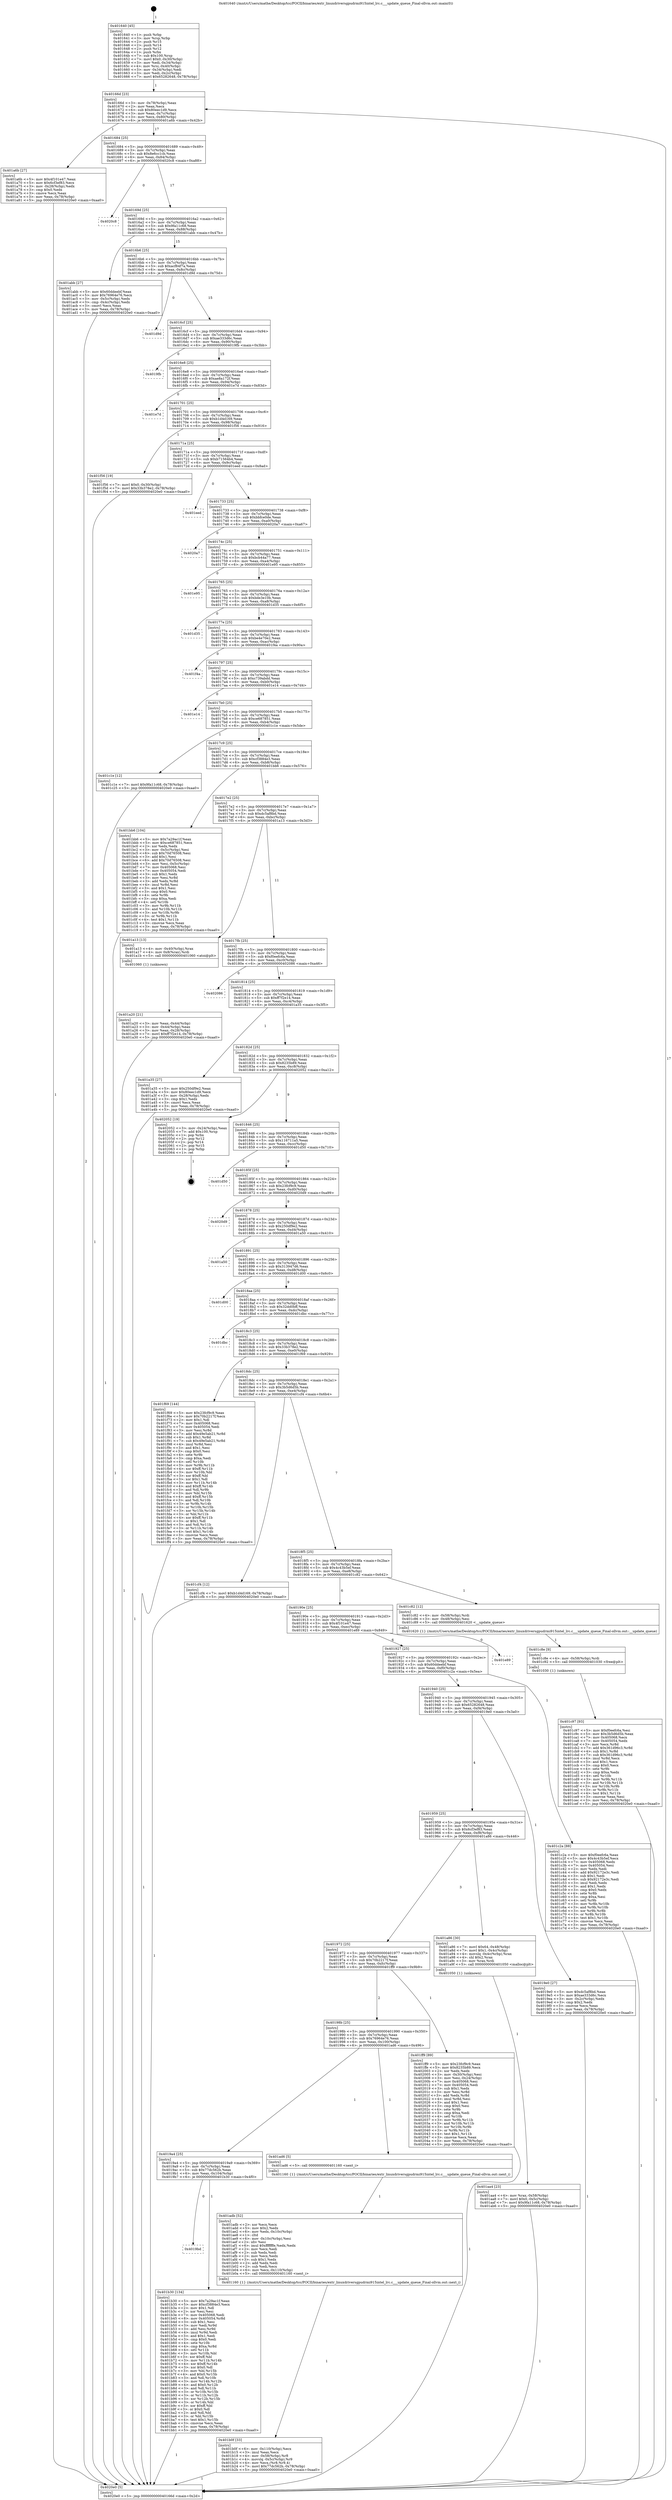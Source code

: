 digraph "0x401640" {
  label = "0x401640 (/mnt/c/Users/mathe/Desktop/tcc/POCII/binaries/extr_linuxdriversgpudrmi915intel_lrc.c___update_queue_Final-ollvm.out::main(0))"
  labelloc = "t"
  node[shape=record]

  Entry [label="",width=0.3,height=0.3,shape=circle,fillcolor=black,style=filled]
  "0x40166d" [label="{
     0x40166d [23]\l
     | [instrs]\l
     &nbsp;&nbsp;0x40166d \<+3\>: mov -0x78(%rbp),%eax\l
     &nbsp;&nbsp;0x401670 \<+2\>: mov %eax,%ecx\l
     &nbsp;&nbsp;0x401672 \<+6\>: sub $0x80eec1d9,%ecx\l
     &nbsp;&nbsp;0x401678 \<+3\>: mov %eax,-0x7c(%rbp)\l
     &nbsp;&nbsp;0x40167b \<+3\>: mov %ecx,-0x80(%rbp)\l
     &nbsp;&nbsp;0x40167e \<+6\>: je 0000000000401a6b \<main+0x42b\>\l
  }"]
  "0x401a6b" [label="{
     0x401a6b [27]\l
     | [instrs]\l
     &nbsp;&nbsp;0x401a6b \<+5\>: mov $0x4f101e47,%eax\l
     &nbsp;&nbsp;0x401a70 \<+5\>: mov $0x6cf3ef83,%ecx\l
     &nbsp;&nbsp;0x401a75 \<+3\>: mov -0x28(%rbp),%edx\l
     &nbsp;&nbsp;0x401a78 \<+3\>: cmp $0x0,%edx\l
     &nbsp;&nbsp;0x401a7b \<+3\>: cmove %ecx,%eax\l
     &nbsp;&nbsp;0x401a7e \<+3\>: mov %eax,-0x78(%rbp)\l
     &nbsp;&nbsp;0x401a81 \<+5\>: jmp 00000000004020e0 \<main+0xaa0\>\l
  }"]
  "0x401684" [label="{
     0x401684 [25]\l
     | [instrs]\l
     &nbsp;&nbsp;0x401684 \<+5\>: jmp 0000000000401689 \<main+0x49\>\l
     &nbsp;&nbsp;0x401689 \<+3\>: mov -0x7c(%rbp),%eax\l
     &nbsp;&nbsp;0x40168c \<+5\>: sub $0x8e6cc1cb,%eax\l
     &nbsp;&nbsp;0x401691 \<+6\>: mov %eax,-0x84(%rbp)\l
     &nbsp;&nbsp;0x401697 \<+6\>: je 00000000004020c8 \<main+0xa88\>\l
  }"]
  Exit [label="",width=0.3,height=0.3,shape=circle,fillcolor=black,style=filled,peripheries=2]
  "0x4020c8" [label="{
     0x4020c8\l
  }", style=dashed]
  "0x40169d" [label="{
     0x40169d [25]\l
     | [instrs]\l
     &nbsp;&nbsp;0x40169d \<+5\>: jmp 00000000004016a2 \<main+0x62\>\l
     &nbsp;&nbsp;0x4016a2 \<+3\>: mov -0x7c(%rbp),%eax\l
     &nbsp;&nbsp;0x4016a5 \<+5\>: sub $0x9fa11c68,%eax\l
     &nbsp;&nbsp;0x4016aa \<+6\>: mov %eax,-0x88(%rbp)\l
     &nbsp;&nbsp;0x4016b0 \<+6\>: je 0000000000401abb \<main+0x47b\>\l
  }"]
  "0x401c97" [label="{
     0x401c97 [93]\l
     | [instrs]\l
     &nbsp;&nbsp;0x401c97 \<+5\>: mov $0xf0eefc6a,%esi\l
     &nbsp;&nbsp;0x401c9c \<+5\>: mov $0x3b5d6d5b,%eax\l
     &nbsp;&nbsp;0x401ca1 \<+7\>: mov 0x405068,%ecx\l
     &nbsp;&nbsp;0x401ca8 \<+7\>: mov 0x405054,%edx\l
     &nbsp;&nbsp;0x401caf \<+3\>: mov %ecx,%r8d\l
     &nbsp;&nbsp;0x401cb2 \<+7\>: add $0x361d96c3,%r8d\l
     &nbsp;&nbsp;0x401cb9 \<+4\>: sub $0x1,%r8d\l
     &nbsp;&nbsp;0x401cbd \<+7\>: sub $0x361d96c3,%r8d\l
     &nbsp;&nbsp;0x401cc4 \<+4\>: imul %r8d,%ecx\l
     &nbsp;&nbsp;0x401cc8 \<+3\>: and $0x1,%ecx\l
     &nbsp;&nbsp;0x401ccb \<+3\>: cmp $0x0,%ecx\l
     &nbsp;&nbsp;0x401cce \<+4\>: sete %r9b\l
     &nbsp;&nbsp;0x401cd2 \<+3\>: cmp $0xa,%edx\l
     &nbsp;&nbsp;0x401cd5 \<+4\>: setl %r10b\l
     &nbsp;&nbsp;0x401cd9 \<+3\>: mov %r9b,%r11b\l
     &nbsp;&nbsp;0x401cdc \<+3\>: and %r10b,%r11b\l
     &nbsp;&nbsp;0x401cdf \<+3\>: xor %r10b,%r9b\l
     &nbsp;&nbsp;0x401ce2 \<+3\>: or %r9b,%r11b\l
     &nbsp;&nbsp;0x401ce5 \<+4\>: test $0x1,%r11b\l
     &nbsp;&nbsp;0x401ce9 \<+3\>: cmovne %eax,%esi\l
     &nbsp;&nbsp;0x401cec \<+3\>: mov %esi,-0x78(%rbp)\l
     &nbsp;&nbsp;0x401cef \<+5\>: jmp 00000000004020e0 \<main+0xaa0\>\l
  }"]
  "0x401abb" [label="{
     0x401abb [27]\l
     | [instrs]\l
     &nbsp;&nbsp;0x401abb \<+5\>: mov $0x60ddeebf,%eax\l
     &nbsp;&nbsp;0x401ac0 \<+5\>: mov $0x76964e76,%ecx\l
     &nbsp;&nbsp;0x401ac5 \<+3\>: mov -0x5c(%rbp),%edx\l
     &nbsp;&nbsp;0x401ac8 \<+3\>: cmp -0x4c(%rbp),%edx\l
     &nbsp;&nbsp;0x401acb \<+3\>: cmovl %ecx,%eax\l
     &nbsp;&nbsp;0x401ace \<+3\>: mov %eax,-0x78(%rbp)\l
     &nbsp;&nbsp;0x401ad1 \<+5\>: jmp 00000000004020e0 \<main+0xaa0\>\l
  }"]
  "0x4016b6" [label="{
     0x4016b6 [25]\l
     | [instrs]\l
     &nbsp;&nbsp;0x4016b6 \<+5\>: jmp 00000000004016bb \<main+0x7b\>\l
     &nbsp;&nbsp;0x4016bb \<+3\>: mov -0x7c(%rbp),%eax\l
     &nbsp;&nbsp;0x4016be \<+5\>: sub $0xacf84f7a,%eax\l
     &nbsp;&nbsp;0x4016c3 \<+6\>: mov %eax,-0x8c(%rbp)\l
     &nbsp;&nbsp;0x4016c9 \<+6\>: je 0000000000401d9d \<main+0x75d\>\l
  }"]
  "0x401c8e" [label="{
     0x401c8e [9]\l
     | [instrs]\l
     &nbsp;&nbsp;0x401c8e \<+4\>: mov -0x58(%rbp),%rdi\l
     &nbsp;&nbsp;0x401c92 \<+5\>: call 0000000000401030 \<free@plt\>\l
     | [calls]\l
     &nbsp;&nbsp;0x401030 \{1\} (unknown)\l
  }"]
  "0x401d9d" [label="{
     0x401d9d\l
  }", style=dashed]
  "0x4016cf" [label="{
     0x4016cf [25]\l
     | [instrs]\l
     &nbsp;&nbsp;0x4016cf \<+5\>: jmp 00000000004016d4 \<main+0x94\>\l
     &nbsp;&nbsp;0x4016d4 \<+3\>: mov -0x7c(%rbp),%eax\l
     &nbsp;&nbsp;0x4016d7 \<+5\>: sub $0xae333d6c,%eax\l
     &nbsp;&nbsp;0x4016dc \<+6\>: mov %eax,-0x90(%rbp)\l
     &nbsp;&nbsp;0x4016e2 \<+6\>: je 00000000004019fb \<main+0x3bb\>\l
  }"]
  "0x4019bd" [label="{
     0x4019bd\l
  }", style=dashed]
  "0x4019fb" [label="{
     0x4019fb\l
  }", style=dashed]
  "0x4016e8" [label="{
     0x4016e8 [25]\l
     | [instrs]\l
     &nbsp;&nbsp;0x4016e8 \<+5\>: jmp 00000000004016ed \<main+0xad\>\l
     &nbsp;&nbsp;0x4016ed \<+3\>: mov -0x7c(%rbp),%eax\l
     &nbsp;&nbsp;0x4016f0 \<+5\>: sub $0xae8a172f,%eax\l
     &nbsp;&nbsp;0x4016f5 \<+6\>: mov %eax,-0x94(%rbp)\l
     &nbsp;&nbsp;0x4016fb \<+6\>: je 0000000000401e7d \<main+0x83d\>\l
  }"]
  "0x401b30" [label="{
     0x401b30 [134]\l
     | [instrs]\l
     &nbsp;&nbsp;0x401b30 \<+5\>: mov $0x7a29ac1f,%eax\l
     &nbsp;&nbsp;0x401b35 \<+5\>: mov $0xcf3884e3,%ecx\l
     &nbsp;&nbsp;0x401b3a \<+2\>: mov $0x1,%dl\l
     &nbsp;&nbsp;0x401b3c \<+2\>: xor %esi,%esi\l
     &nbsp;&nbsp;0x401b3e \<+7\>: mov 0x405068,%edi\l
     &nbsp;&nbsp;0x401b45 \<+8\>: mov 0x405054,%r8d\l
     &nbsp;&nbsp;0x401b4d \<+3\>: sub $0x1,%esi\l
     &nbsp;&nbsp;0x401b50 \<+3\>: mov %edi,%r9d\l
     &nbsp;&nbsp;0x401b53 \<+3\>: add %esi,%r9d\l
     &nbsp;&nbsp;0x401b56 \<+4\>: imul %r9d,%edi\l
     &nbsp;&nbsp;0x401b5a \<+3\>: and $0x1,%edi\l
     &nbsp;&nbsp;0x401b5d \<+3\>: cmp $0x0,%edi\l
     &nbsp;&nbsp;0x401b60 \<+4\>: sete %r10b\l
     &nbsp;&nbsp;0x401b64 \<+4\>: cmp $0xa,%r8d\l
     &nbsp;&nbsp;0x401b68 \<+4\>: setl %r11b\l
     &nbsp;&nbsp;0x401b6c \<+3\>: mov %r10b,%bl\l
     &nbsp;&nbsp;0x401b6f \<+3\>: xor $0xff,%bl\l
     &nbsp;&nbsp;0x401b72 \<+3\>: mov %r11b,%r14b\l
     &nbsp;&nbsp;0x401b75 \<+4\>: xor $0xff,%r14b\l
     &nbsp;&nbsp;0x401b79 \<+3\>: xor $0x0,%dl\l
     &nbsp;&nbsp;0x401b7c \<+3\>: mov %bl,%r15b\l
     &nbsp;&nbsp;0x401b7f \<+4\>: and $0x0,%r15b\l
     &nbsp;&nbsp;0x401b83 \<+3\>: and %dl,%r10b\l
     &nbsp;&nbsp;0x401b86 \<+3\>: mov %r14b,%r12b\l
     &nbsp;&nbsp;0x401b89 \<+4\>: and $0x0,%r12b\l
     &nbsp;&nbsp;0x401b8d \<+3\>: and %dl,%r11b\l
     &nbsp;&nbsp;0x401b90 \<+3\>: or %r10b,%r15b\l
     &nbsp;&nbsp;0x401b93 \<+3\>: or %r11b,%r12b\l
     &nbsp;&nbsp;0x401b96 \<+3\>: xor %r12b,%r15b\l
     &nbsp;&nbsp;0x401b99 \<+3\>: or %r14b,%bl\l
     &nbsp;&nbsp;0x401b9c \<+3\>: xor $0xff,%bl\l
     &nbsp;&nbsp;0x401b9f \<+3\>: or $0x0,%dl\l
     &nbsp;&nbsp;0x401ba2 \<+2\>: and %dl,%bl\l
     &nbsp;&nbsp;0x401ba4 \<+3\>: or %bl,%r15b\l
     &nbsp;&nbsp;0x401ba7 \<+4\>: test $0x1,%r15b\l
     &nbsp;&nbsp;0x401bab \<+3\>: cmovne %ecx,%eax\l
     &nbsp;&nbsp;0x401bae \<+3\>: mov %eax,-0x78(%rbp)\l
     &nbsp;&nbsp;0x401bb1 \<+5\>: jmp 00000000004020e0 \<main+0xaa0\>\l
  }"]
  "0x401e7d" [label="{
     0x401e7d\l
  }", style=dashed]
  "0x401701" [label="{
     0x401701 [25]\l
     | [instrs]\l
     &nbsp;&nbsp;0x401701 \<+5\>: jmp 0000000000401706 \<main+0xc6\>\l
     &nbsp;&nbsp;0x401706 \<+3\>: mov -0x7c(%rbp),%eax\l
     &nbsp;&nbsp;0x401709 \<+5\>: sub $0xb1d4d169,%eax\l
     &nbsp;&nbsp;0x40170e \<+6\>: mov %eax,-0x98(%rbp)\l
     &nbsp;&nbsp;0x401714 \<+6\>: je 0000000000401f56 \<main+0x916\>\l
  }"]
  "0x401b0f" [label="{
     0x401b0f [33]\l
     | [instrs]\l
     &nbsp;&nbsp;0x401b0f \<+6\>: mov -0x110(%rbp),%ecx\l
     &nbsp;&nbsp;0x401b15 \<+3\>: imul %eax,%ecx\l
     &nbsp;&nbsp;0x401b18 \<+4\>: mov -0x58(%rbp),%r8\l
     &nbsp;&nbsp;0x401b1c \<+4\>: movslq -0x5c(%rbp),%r9\l
     &nbsp;&nbsp;0x401b20 \<+4\>: mov %ecx,(%r8,%r9,4)\l
     &nbsp;&nbsp;0x401b24 \<+7\>: movl $0x77dc562b,-0x78(%rbp)\l
     &nbsp;&nbsp;0x401b2b \<+5\>: jmp 00000000004020e0 \<main+0xaa0\>\l
  }"]
  "0x401f56" [label="{
     0x401f56 [19]\l
     | [instrs]\l
     &nbsp;&nbsp;0x401f56 \<+7\>: movl $0x0,-0x30(%rbp)\l
     &nbsp;&nbsp;0x401f5d \<+7\>: movl $0x33b378e2,-0x78(%rbp)\l
     &nbsp;&nbsp;0x401f64 \<+5\>: jmp 00000000004020e0 \<main+0xaa0\>\l
  }"]
  "0x40171a" [label="{
     0x40171a [25]\l
     | [instrs]\l
     &nbsp;&nbsp;0x40171a \<+5\>: jmp 000000000040171f \<main+0xdf\>\l
     &nbsp;&nbsp;0x40171f \<+3\>: mov -0x7c(%rbp),%eax\l
     &nbsp;&nbsp;0x401722 \<+5\>: sub $0xb71564b4,%eax\l
     &nbsp;&nbsp;0x401727 \<+6\>: mov %eax,-0x9c(%rbp)\l
     &nbsp;&nbsp;0x40172d \<+6\>: je 0000000000401eed \<main+0x8ad\>\l
  }"]
  "0x401adb" [label="{
     0x401adb [52]\l
     | [instrs]\l
     &nbsp;&nbsp;0x401adb \<+2\>: xor %ecx,%ecx\l
     &nbsp;&nbsp;0x401add \<+5\>: mov $0x2,%edx\l
     &nbsp;&nbsp;0x401ae2 \<+6\>: mov %edx,-0x10c(%rbp)\l
     &nbsp;&nbsp;0x401ae8 \<+1\>: cltd\l
     &nbsp;&nbsp;0x401ae9 \<+6\>: mov -0x10c(%rbp),%esi\l
     &nbsp;&nbsp;0x401aef \<+2\>: idiv %esi\l
     &nbsp;&nbsp;0x401af1 \<+6\>: imul $0xfffffffe,%edx,%edx\l
     &nbsp;&nbsp;0x401af7 \<+2\>: mov %ecx,%edi\l
     &nbsp;&nbsp;0x401af9 \<+2\>: sub %edx,%edi\l
     &nbsp;&nbsp;0x401afb \<+2\>: mov %ecx,%edx\l
     &nbsp;&nbsp;0x401afd \<+3\>: sub $0x1,%edx\l
     &nbsp;&nbsp;0x401b00 \<+2\>: add %edx,%edi\l
     &nbsp;&nbsp;0x401b02 \<+2\>: sub %edi,%ecx\l
     &nbsp;&nbsp;0x401b04 \<+6\>: mov %ecx,-0x110(%rbp)\l
     &nbsp;&nbsp;0x401b0a \<+5\>: call 0000000000401160 \<next_i\>\l
     | [calls]\l
     &nbsp;&nbsp;0x401160 \{1\} (/mnt/c/Users/mathe/Desktop/tcc/POCII/binaries/extr_linuxdriversgpudrmi915intel_lrc.c___update_queue_Final-ollvm.out::next_i)\l
  }"]
  "0x401eed" [label="{
     0x401eed\l
  }", style=dashed]
  "0x401733" [label="{
     0x401733 [25]\l
     | [instrs]\l
     &nbsp;&nbsp;0x401733 \<+5\>: jmp 0000000000401738 \<main+0xf8\>\l
     &nbsp;&nbsp;0x401738 \<+3\>: mov -0x7c(%rbp),%eax\l
     &nbsp;&nbsp;0x40173b \<+5\>: sub $0xbbfce0de,%eax\l
     &nbsp;&nbsp;0x401740 \<+6\>: mov %eax,-0xa0(%rbp)\l
     &nbsp;&nbsp;0x401746 \<+6\>: je 00000000004020a7 \<main+0xa67\>\l
  }"]
  "0x4019a4" [label="{
     0x4019a4 [25]\l
     | [instrs]\l
     &nbsp;&nbsp;0x4019a4 \<+5\>: jmp 00000000004019a9 \<main+0x369\>\l
     &nbsp;&nbsp;0x4019a9 \<+3\>: mov -0x7c(%rbp),%eax\l
     &nbsp;&nbsp;0x4019ac \<+5\>: sub $0x77dc562b,%eax\l
     &nbsp;&nbsp;0x4019b1 \<+6\>: mov %eax,-0x104(%rbp)\l
     &nbsp;&nbsp;0x4019b7 \<+6\>: je 0000000000401b30 \<main+0x4f0\>\l
  }"]
  "0x4020a7" [label="{
     0x4020a7\l
  }", style=dashed]
  "0x40174c" [label="{
     0x40174c [25]\l
     | [instrs]\l
     &nbsp;&nbsp;0x40174c \<+5\>: jmp 0000000000401751 \<main+0x111\>\l
     &nbsp;&nbsp;0x401751 \<+3\>: mov -0x7c(%rbp),%eax\l
     &nbsp;&nbsp;0x401754 \<+5\>: sub $0xbcb44a77,%eax\l
     &nbsp;&nbsp;0x401759 \<+6\>: mov %eax,-0xa4(%rbp)\l
     &nbsp;&nbsp;0x40175f \<+6\>: je 0000000000401e95 \<main+0x855\>\l
  }"]
  "0x401ad6" [label="{
     0x401ad6 [5]\l
     | [instrs]\l
     &nbsp;&nbsp;0x401ad6 \<+5\>: call 0000000000401160 \<next_i\>\l
     | [calls]\l
     &nbsp;&nbsp;0x401160 \{1\} (/mnt/c/Users/mathe/Desktop/tcc/POCII/binaries/extr_linuxdriversgpudrmi915intel_lrc.c___update_queue_Final-ollvm.out::next_i)\l
  }"]
  "0x401e95" [label="{
     0x401e95\l
  }", style=dashed]
  "0x401765" [label="{
     0x401765 [25]\l
     | [instrs]\l
     &nbsp;&nbsp;0x401765 \<+5\>: jmp 000000000040176a \<main+0x12a\>\l
     &nbsp;&nbsp;0x40176a \<+3\>: mov -0x7c(%rbp),%eax\l
     &nbsp;&nbsp;0x40176d \<+5\>: sub $0xbde3e10b,%eax\l
     &nbsp;&nbsp;0x401772 \<+6\>: mov %eax,-0xa8(%rbp)\l
     &nbsp;&nbsp;0x401778 \<+6\>: je 0000000000401d35 \<main+0x6f5\>\l
  }"]
  "0x40198b" [label="{
     0x40198b [25]\l
     | [instrs]\l
     &nbsp;&nbsp;0x40198b \<+5\>: jmp 0000000000401990 \<main+0x350\>\l
     &nbsp;&nbsp;0x401990 \<+3\>: mov -0x7c(%rbp),%eax\l
     &nbsp;&nbsp;0x401993 \<+5\>: sub $0x76964e76,%eax\l
     &nbsp;&nbsp;0x401998 \<+6\>: mov %eax,-0x100(%rbp)\l
     &nbsp;&nbsp;0x40199e \<+6\>: je 0000000000401ad6 \<main+0x496\>\l
  }"]
  "0x401d35" [label="{
     0x401d35\l
  }", style=dashed]
  "0x40177e" [label="{
     0x40177e [25]\l
     | [instrs]\l
     &nbsp;&nbsp;0x40177e \<+5\>: jmp 0000000000401783 \<main+0x143\>\l
     &nbsp;&nbsp;0x401783 \<+3\>: mov -0x7c(%rbp),%eax\l
     &nbsp;&nbsp;0x401786 \<+5\>: sub $0xbe4e70e2,%eax\l
     &nbsp;&nbsp;0x40178b \<+6\>: mov %eax,-0xac(%rbp)\l
     &nbsp;&nbsp;0x401791 \<+6\>: je 0000000000401f4a \<main+0x90a\>\l
  }"]
  "0x401ff9" [label="{
     0x401ff9 [89]\l
     | [instrs]\l
     &nbsp;&nbsp;0x401ff9 \<+5\>: mov $0x23fcf9c9,%eax\l
     &nbsp;&nbsp;0x401ffe \<+5\>: mov $0x8235b89,%ecx\l
     &nbsp;&nbsp;0x402003 \<+2\>: xor %edx,%edx\l
     &nbsp;&nbsp;0x402005 \<+3\>: mov -0x30(%rbp),%esi\l
     &nbsp;&nbsp;0x402008 \<+3\>: mov %esi,-0x24(%rbp)\l
     &nbsp;&nbsp;0x40200b \<+7\>: mov 0x405068,%esi\l
     &nbsp;&nbsp;0x402012 \<+7\>: mov 0x405054,%edi\l
     &nbsp;&nbsp;0x402019 \<+3\>: sub $0x1,%edx\l
     &nbsp;&nbsp;0x40201c \<+3\>: mov %esi,%r8d\l
     &nbsp;&nbsp;0x40201f \<+3\>: add %edx,%r8d\l
     &nbsp;&nbsp;0x402022 \<+4\>: imul %r8d,%esi\l
     &nbsp;&nbsp;0x402026 \<+3\>: and $0x1,%esi\l
     &nbsp;&nbsp;0x402029 \<+3\>: cmp $0x0,%esi\l
     &nbsp;&nbsp;0x40202c \<+4\>: sete %r9b\l
     &nbsp;&nbsp;0x402030 \<+3\>: cmp $0xa,%edi\l
     &nbsp;&nbsp;0x402033 \<+4\>: setl %r10b\l
     &nbsp;&nbsp;0x402037 \<+3\>: mov %r9b,%r11b\l
     &nbsp;&nbsp;0x40203a \<+3\>: and %r10b,%r11b\l
     &nbsp;&nbsp;0x40203d \<+3\>: xor %r10b,%r9b\l
     &nbsp;&nbsp;0x402040 \<+3\>: or %r9b,%r11b\l
     &nbsp;&nbsp;0x402043 \<+4\>: test $0x1,%r11b\l
     &nbsp;&nbsp;0x402047 \<+3\>: cmovne %ecx,%eax\l
     &nbsp;&nbsp;0x40204a \<+3\>: mov %eax,-0x78(%rbp)\l
     &nbsp;&nbsp;0x40204d \<+5\>: jmp 00000000004020e0 \<main+0xaa0\>\l
  }"]
  "0x401f4a" [label="{
     0x401f4a\l
  }", style=dashed]
  "0x401797" [label="{
     0x401797 [25]\l
     | [instrs]\l
     &nbsp;&nbsp;0x401797 \<+5\>: jmp 000000000040179c \<main+0x15c\>\l
     &nbsp;&nbsp;0x40179c \<+3\>: mov -0x7c(%rbp),%eax\l
     &nbsp;&nbsp;0x40179f \<+5\>: sub $0xc739abdd,%eax\l
     &nbsp;&nbsp;0x4017a4 \<+6\>: mov %eax,-0xb0(%rbp)\l
     &nbsp;&nbsp;0x4017aa \<+6\>: je 0000000000401e14 \<main+0x7d4\>\l
  }"]
  "0x401aa4" [label="{
     0x401aa4 [23]\l
     | [instrs]\l
     &nbsp;&nbsp;0x401aa4 \<+4\>: mov %rax,-0x58(%rbp)\l
     &nbsp;&nbsp;0x401aa8 \<+7\>: movl $0x0,-0x5c(%rbp)\l
     &nbsp;&nbsp;0x401aaf \<+7\>: movl $0x9fa11c68,-0x78(%rbp)\l
     &nbsp;&nbsp;0x401ab6 \<+5\>: jmp 00000000004020e0 \<main+0xaa0\>\l
  }"]
  "0x401e14" [label="{
     0x401e14\l
  }", style=dashed]
  "0x4017b0" [label="{
     0x4017b0 [25]\l
     | [instrs]\l
     &nbsp;&nbsp;0x4017b0 \<+5\>: jmp 00000000004017b5 \<main+0x175\>\l
     &nbsp;&nbsp;0x4017b5 \<+3\>: mov -0x7c(%rbp),%eax\l
     &nbsp;&nbsp;0x4017b8 \<+5\>: sub $0xce687851,%eax\l
     &nbsp;&nbsp;0x4017bd \<+6\>: mov %eax,-0xb4(%rbp)\l
     &nbsp;&nbsp;0x4017c3 \<+6\>: je 0000000000401c1e \<main+0x5de\>\l
  }"]
  "0x401972" [label="{
     0x401972 [25]\l
     | [instrs]\l
     &nbsp;&nbsp;0x401972 \<+5\>: jmp 0000000000401977 \<main+0x337\>\l
     &nbsp;&nbsp;0x401977 \<+3\>: mov -0x7c(%rbp),%eax\l
     &nbsp;&nbsp;0x40197a \<+5\>: sub $0x70b2217f,%eax\l
     &nbsp;&nbsp;0x40197f \<+6\>: mov %eax,-0xfc(%rbp)\l
     &nbsp;&nbsp;0x401985 \<+6\>: je 0000000000401ff9 \<main+0x9b9\>\l
  }"]
  "0x401c1e" [label="{
     0x401c1e [12]\l
     | [instrs]\l
     &nbsp;&nbsp;0x401c1e \<+7\>: movl $0x9fa11c68,-0x78(%rbp)\l
     &nbsp;&nbsp;0x401c25 \<+5\>: jmp 00000000004020e0 \<main+0xaa0\>\l
  }"]
  "0x4017c9" [label="{
     0x4017c9 [25]\l
     | [instrs]\l
     &nbsp;&nbsp;0x4017c9 \<+5\>: jmp 00000000004017ce \<main+0x18e\>\l
     &nbsp;&nbsp;0x4017ce \<+3\>: mov -0x7c(%rbp),%eax\l
     &nbsp;&nbsp;0x4017d1 \<+5\>: sub $0xcf3884e3,%eax\l
     &nbsp;&nbsp;0x4017d6 \<+6\>: mov %eax,-0xb8(%rbp)\l
     &nbsp;&nbsp;0x4017dc \<+6\>: je 0000000000401bb6 \<main+0x576\>\l
  }"]
  "0x401a86" [label="{
     0x401a86 [30]\l
     | [instrs]\l
     &nbsp;&nbsp;0x401a86 \<+7\>: movl $0x64,-0x48(%rbp)\l
     &nbsp;&nbsp;0x401a8d \<+7\>: movl $0x1,-0x4c(%rbp)\l
     &nbsp;&nbsp;0x401a94 \<+4\>: movslq -0x4c(%rbp),%rax\l
     &nbsp;&nbsp;0x401a98 \<+4\>: shl $0x2,%rax\l
     &nbsp;&nbsp;0x401a9c \<+3\>: mov %rax,%rdi\l
     &nbsp;&nbsp;0x401a9f \<+5\>: call 0000000000401050 \<malloc@plt\>\l
     | [calls]\l
     &nbsp;&nbsp;0x401050 \{1\} (unknown)\l
  }"]
  "0x401bb6" [label="{
     0x401bb6 [104]\l
     | [instrs]\l
     &nbsp;&nbsp;0x401bb6 \<+5\>: mov $0x7a29ac1f,%eax\l
     &nbsp;&nbsp;0x401bbb \<+5\>: mov $0xce687851,%ecx\l
     &nbsp;&nbsp;0x401bc0 \<+2\>: xor %edx,%edx\l
     &nbsp;&nbsp;0x401bc2 \<+3\>: mov -0x5c(%rbp),%esi\l
     &nbsp;&nbsp;0x401bc5 \<+6\>: sub $0x70d76508,%esi\l
     &nbsp;&nbsp;0x401bcb \<+3\>: add $0x1,%esi\l
     &nbsp;&nbsp;0x401bce \<+6\>: add $0x70d76508,%esi\l
     &nbsp;&nbsp;0x401bd4 \<+3\>: mov %esi,-0x5c(%rbp)\l
     &nbsp;&nbsp;0x401bd7 \<+7\>: mov 0x405068,%esi\l
     &nbsp;&nbsp;0x401bde \<+7\>: mov 0x405054,%edi\l
     &nbsp;&nbsp;0x401be5 \<+3\>: sub $0x1,%edx\l
     &nbsp;&nbsp;0x401be8 \<+3\>: mov %esi,%r8d\l
     &nbsp;&nbsp;0x401beb \<+3\>: add %edx,%r8d\l
     &nbsp;&nbsp;0x401bee \<+4\>: imul %r8d,%esi\l
     &nbsp;&nbsp;0x401bf2 \<+3\>: and $0x1,%esi\l
     &nbsp;&nbsp;0x401bf5 \<+3\>: cmp $0x0,%esi\l
     &nbsp;&nbsp;0x401bf8 \<+4\>: sete %r9b\l
     &nbsp;&nbsp;0x401bfc \<+3\>: cmp $0xa,%edi\l
     &nbsp;&nbsp;0x401bff \<+4\>: setl %r10b\l
     &nbsp;&nbsp;0x401c03 \<+3\>: mov %r9b,%r11b\l
     &nbsp;&nbsp;0x401c06 \<+3\>: and %r10b,%r11b\l
     &nbsp;&nbsp;0x401c09 \<+3\>: xor %r10b,%r9b\l
     &nbsp;&nbsp;0x401c0c \<+3\>: or %r9b,%r11b\l
     &nbsp;&nbsp;0x401c0f \<+4\>: test $0x1,%r11b\l
     &nbsp;&nbsp;0x401c13 \<+3\>: cmovne %ecx,%eax\l
     &nbsp;&nbsp;0x401c16 \<+3\>: mov %eax,-0x78(%rbp)\l
     &nbsp;&nbsp;0x401c19 \<+5\>: jmp 00000000004020e0 \<main+0xaa0\>\l
  }"]
  "0x4017e2" [label="{
     0x4017e2 [25]\l
     | [instrs]\l
     &nbsp;&nbsp;0x4017e2 \<+5\>: jmp 00000000004017e7 \<main+0x1a7\>\l
     &nbsp;&nbsp;0x4017e7 \<+3\>: mov -0x7c(%rbp),%eax\l
     &nbsp;&nbsp;0x4017ea \<+5\>: sub $0xdc5af8bd,%eax\l
     &nbsp;&nbsp;0x4017ef \<+6\>: mov %eax,-0xbc(%rbp)\l
     &nbsp;&nbsp;0x4017f5 \<+6\>: je 0000000000401a13 \<main+0x3d3\>\l
  }"]
  "0x401a20" [label="{
     0x401a20 [21]\l
     | [instrs]\l
     &nbsp;&nbsp;0x401a20 \<+3\>: mov %eax,-0x44(%rbp)\l
     &nbsp;&nbsp;0x401a23 \<+3\>: mov -0x44(%rbp),%eax\l
     &nbsp;&nbsp;0x401a26 \<+3\>: mov %eax,-0x28(%rbp)\l
     &nbsp;&nbsp;0x401a29 \<+7\>: movl $0xff7f2e14,-0x78(%rbp)\l
     &nbsp;&nbsp;0x401a30 \<+5\>: jmp 00000000004020e0 \<main+0xaa0\>\l
  }"]
  "0x401a13" [label="{
     0x401a13 [13]\l
     | [instrs]\l
     &nbsp;&nbsp;0x401a13 \<+4\>: mov -0x40(%rbp),%rax\l
     &nbsp;&nbsp;0x401a17 \<+4\>: mov 0x8(%rax),%rdi\l
     &nbsp;&nbsp;0x401a1b \<+5\>: call 0000000000401060 \<atoi@plt\>\l
     | [calls]\l
     &nbsp;&nbsp;0x401060 \{1\} (unknown)\l
  }"]
  "0x4017fb" [label="{
     0x4017fb [25]\l
     | [instrs]\l
     &nbsp;&nbsp;0x4017fb \<+5\>: jmp 0000000000401800 \<main+0x1c0\>\l
     &nbsp;&nbsp;0x401800 \<+3\>: mov -0x7c(%rbp),%eax\l
     &nbsp;&nbsp;0x401803 \<+5\>: sub $0xf0eefc6a,%eax\l
     &nbsp;&nbsp;0x401808 \<+6\>: mov %eax,-0xc0(%rbp)\l
     &nbsp;&nbsp;0x40180e \<+6\>: je 0000000000402086 \<main+0xa46\>\l
  }"]
  "0x401640" [label="{
     0x401640 [45]\l
     | [instrs]\l
     &nbsp;&nbsp;0x401640 \<+1\>: push %rbp\l
     &nbsp;&nbsp;0x401641 \<+3\>: mov %rsp,%rbp\l
     &nbsp;&nbsp;0x401644 \<+2\>: push %r15\l
     &nbsp;&nbsp;0x401646 \<+2\>: push %r14\l
     &nbsp;&nbsp;0x401648 \<+2\>: push %r12\l
     &nbsp;&nbsp;0x40164a \<+1\>: push %rbx\l
     &nbsp;&nbsp;0x40164b \<+7\>: sub $0x100,%rsp\l
     &nbsp;&nbsp;0x401652 \<+7\>: movl $0x0,-0x30(%rbp)\l
     &nbsp;&nbsp;0x401659 \<+3\>: mov %edi,-0x34(%rbp)\l
     &nbsp;&nbsp;0x40165c \<+4\>: mov %rsi,-0x40(%rbp)\l
     &nbsp;&nbsp;0x401660 \<+3\>: mov -0x34(%rbp),%edi\l
     &nbsp;&nbsp;0x401663 \<+3\>: mov %edi,-0x2c(%rbp)\l
     &nbsp;&nbsp;0x401666 \<+7\>: movl $0x65282648,-0x78(%rbp)\l
  }"]
  "0x402086" [label="{
     0x402086\l
  }", style=dashed]
  "0x401814" [label="{
     0x401814 [25]\l
     | [instrs]\l
     &nbsp;&nbsp;0x401814 \<+5\>: jmp 0000000000401819 \<main+0x1d9\>\l
     &nbsp;&nbsp;0x401819 \<+3\>: mov -0x7c(%rbp),%eax\l
     &nbsp;&nbsp;0x40181c \<+5\>: sub $0xff7f2e14,%eax\l
     &nbsp;&nbsp;0x401821 \<+6\>: mov %eax,-0xc4(%rbp)\l
     &nbsp;&nbsp;0x401827 \<+6\>: je 0000000000401a35 \<main+0x3f5\>\l
  }"]
  "0x4020e0" [label="{
     0x4020e0 [5]\l
     | [instrs]\l
     &nbsp;&nbsp;0x4020e0 \<+5\>: jmp 000000000040166d \<main+0x2d\>\l
  }"]
  "0x401a35" [label="{
     0x401a35 [27]\l
     | [instrs]\l
     &nbsp;&nbsp;0x401a35 \<+5\>: mov $0x250df9e2,%eax\l
     &nbsp;&nbsp;0x401a3a \<+5\>: mov $0x80eec1d9,%ecx\l
     &nbsp;&nbsp;0x401a3f \<+3\>: mov -0x28(%rbp),%edx\l
     &nbsp;&nbsp;0x401a42 \<+3\>: cmp $0x1,%edx\l
     &nbsp;&nbsp;0x401a45 \<+3\>: cmovl %ecx,%eax\l
     &nbsp;&nbsp;0x401a48 \<+3\>: mov %eax,-0x78(%rbp)\l
     &nbsp;&nbsp;0x401a4b \<+5\>: jmp 00000000004020e0 \<main+0xaa0\>\l
  }"]
  "0x40182d" [label="{
     0x40182d [25]\l
     | [instrs]\l
     &nbsp;&nbsp;0x40182d \<+5\>: jmp 0000000000401832 \<main+0x1f2\>\l
     &nbsp;&nbsp;0x401832 \<+3\>: mov -0x7c(%rbp),%eax\l
     &nbsp;&nbsp;0x401835 \<+5\>: sub $0x8235b89,%eax\l
     &nbsp;&nbsp;0x40183a \<+6\>: mov %eax,-0xc8(%rbp)\l
     &nbsp;&nbsp;0x401840 \<+6\>: je 0000000000402052 \<main+0xa12\>\l
  }"]
  "0x401959" [label="{
     0x401959 [25]\l
     | [instrs]\l
     &nbsp;&nbsp;0x401959 \<+5\>: jmp 000000000040195e \<main+0x31e\>\l
     &nbsp;&nbsp;0x40195e \<+3\>: mov -0x7c(%rbp),%eax\l
     &nbsp;&nbsp;0x401961 \<+5\>: sub $0x6cf3ef83,%eax\l
     &nbsp;&nbsp;0x401966 \<+6\>: mov %eax,-0xf8(%rbp)\l
     &nbsp;&nbsp;0x40196c \<+6\>: je 0000000000401a86 \<main+0x446\>\l
  }"]
  "0x402052" [label="{
     0x402052 [19]\l
     | [instrs]\l
     &nbsp;&nbsp;0x402052 \<+3\>: mov -0x24(%rbp),%eax\l
     &nbsp;&nbsp;0x402055 \<+7\>: add $0x100,%rsp\l
     &nbsp;&nbsp;0x40205c \<+1\>: pop %rbx\l
     &nbsp;&nbsp;0x40205d \<+2\>: pop %r12\l
     &nbsp;&nbsp;0x40205f \<+2\>: pop %r14\l
     &nbsp;&nbsp;0x402061 \<+2\>: pop %r15\l
     &nbsp;&nbsp;0x402063 \<+1\>: pop %rbp\l
     &nbsp;&nbsp;0x402064 \<+1\>: ret\l
  }"]
  "0x401846" [label="{
     0x401846 [25]\l
     | [instrs]\l
     &nbsp;&nbsp;0x401846 \<+5\>: jmp 000000000040184b \<main+0x20b\>\l
     &nbsp;&nbsp;0x40184b \<+3\>: mov -0x7c(%rbp),%eax\l
     &nbsp;&nbsp;0x40184e \<+5\>: sub $0x116711a5,%eax\l
     &nbsp;&nbsp;0x401853 \<+6\>: mov %eax,-0xcc(%rbp)\l
     &nbsp;&nbsp;0x401859 \<+6\>: je 0000000000401d50 \<main+0x710\>\l
  }"]
  "0x4019e0" [label="{
     0x4019e0 [27]\l
     | [instrs]\l
     &nbsp;&nbsp;0x4019e0 \<+5\>: mov $0xdc5af8bd,%eax\l
     &nbsp;&nbsp;0x4019e5 \<+5\>: mov $0xae333d6c,%ecx\l
     &nbsp;&nbsp;0x4019ea \<+3\>: mov -0x2c(%rbp),%edx\l
     &nbsp;&nbsp;0x4019ed \<+3\>: cmp $0x2,%edx\l
     &nbsp;&nbsp;0x4019f0 \<+3\>: cmovne %ecx,%eax\l
     &nbsp;&nbsp;0x4019f3 \<+3\>: mov %eax,-0x78(%rbp)\l
     &nbsp;&nbsp;0x4019f6 \<+5\>: jmp 00000000004020e0 \<main+0xaa0\>\l
  }"]
  "0x401d50" [label="{
     0x401d50\l
  }", style=dashed]
  "0x40185f" [label="{
     0x40185f [25]\l
     | [instrs]\l
     &nbsp;&nbsp;0x40185f \<+5\>: jmp 0000000000401864 \<main+0x224\>\l
     &nbsp;&nbsp;0x401864 \<+3\>: mov -0x7c(%rbp),%eax\l
     &nbsp;&nbsp;0x401867 \<+5\>: sub $0x23fcf9c9,%eax\l
     &nbsp;&nbsp;0x40186c \<+6\>: mov %eax,-0xd0(%rbp)\l
     &nbsp;&nbsp;0x401872 \<+6\>: je 00000000004020d9 \<main+0xa99\>\l
  }"]
  "0x401940" [label="{
     0x401940 [25]\l
     | [instrs]\l
     &nbsp;&nbsp;0x401940 \<+5\>: jmp 0000000000401945 \<main+0x305\>\l
     &nbsp;&nbsp;0x401945 \<+3\>: mov -0x7c(%rbp),%eax\l
     &nbsp;&nbsp;0x401948 \<+5\>: sub $0x65282648,%eax\l
     &nbsp;&nbsp;0x40194d \<+6\>: mov %eax,-0xf4(%rbp)\l
     &nbsp;&nbsp;0x401953 \<+6\>: je 00000000004019e0 \<main+0x3a0\>\l
  }"]
  "0x4020d9" [label="{
     0x4020d9\l
  }", style=dashed]
  "0x401878" [label="{
     0x401878 [25]\l
     | [instrs]\l
     &nbsp;&nbsp;0x401878 \<+5\>: jmp 000000000040187d \<main+0x23d\>\l
     &nbsp;&nbsp;0x40187d \<+3\>: mov -0x7c(%rbp),%eax\l
     &nbsp;&nbsp;0x401880 \<+5\>: sub $0x250df9e2,%eax\l
     &nbsp;&nbsp;0x401885 \<+6\>: mov %eax,-0xd4(%rbp)\l
     &nbsp;&nbsp;0x40188b \<+6\>: je 0000000000401a50 \<main+0x410\>\l
  }"]
  "0x401c2a" [label="{
     0x401c2a [88]\l
     | [instrs]\l
     &nbsp;&nbsp;0x401c2a \<+5\>: mov $0xf0eefc6a,%eax\l
     &nbsp;&nbsp;0x401c2f \<+5\>: mov $0x4c43b5ef,%ecx\l
     &nbsp;&nbsp;0x401c34 \<+7\>: mov 0x405068,%edx\l
     &nbsp;&nbsp;0x401c3b \<+7\>: mov 0x405054,%esi\l
     &nbsp;&nbsp;0x401c42 \<+2\>: mov %edx,%edi\l
     &nbsp;&nbsp;0x401c44 \<+6\>: add $0x92172e3c,%edi\l
     &nbsp;&nbsp;0x401c4a \<+3\>: sub $0x1,%edi\l
     &nbsp;&nbsp;0x401c4d \<+6\>: sub $0x92172e3c,%edi\l
     &nbsp;&nbsp;0x401c53 \<+3\>: imul %edi,%edx\l
     &nbsp;&nbsp;0x401c56 \<+3\>: and $0x1,%edx\l
     &nbsp;&nbsp;0x401c59 \<+3\>: cmp $0x0,%edx\l
     &nbsp;&nbsp;0x401c5c \<+4\>: sete %r8b\l
     &nbsp;&nbsp;0x401c60 \<+3\>: cmp $0xa,%esi\l
     &nbsp;&nbsp;0x401c63 \<+4\>: setl %r9b\l
     &nbsp;&nbsp;0x401c67 \<+3\>: mov %r8b,%r10b\l
     &nbsp;&nbsp;0x401c6a \<+3\>: and %r9b,%r10b\l
     &nbsp;&nbsp;0x401c6d \<+3\>: xor %r9b,%r8b\l
     &nbsp;&nbsp;0x401c70 \<+3\>: or %r8b,%r10b\l
     &nbsp;&nbsp;0x401c73 \<+4\>: test $0x1,%r10b\l
     &nbsp;&nbsp;0x401c77 \<+3\>: cmovne %ecx,%eax\l
     &nbsp;&nbsp;0x401c7a \<+3\>: mov %eax,-0x78(%rbp)\l
     &nbsp;&nbsp;0x401c7d \<+5\>: jmp 00000000004020e0 \<main+0xaa0\>\l
  }"]
  "0x401a50" [label="{
     0x401a50\l
  }", style=dashed]
  "0x401891" [label="{
     0x401891 [25]\l
     | [instrs]\l
     &nbsp;&nbsp;0x401891 \<+5\>: jmp 0000000000401896 \<main+0x256\>\l
     &nbsp;&nbsp;0x401896 \<+3\>: mov -0x7c(%rbp),%eax\l
     &nbsp;&nbsp;0x401899 \<+5\>: sub $0x313947d6,%eax\l
     &nbsp;&nbsp;0x40189e \<+6\>: mov %eax,-0xd8(%rbp)\l
     &nbsp;&nbsp;0x4018a4 \<+6\>: je 0000000000401d00 \<main+0x6c0\>\l
  }"]
  "0x401927" [label="{
     0x401927 [25]\l
     | [instrs]\l
     &nbsp;&nbsp;0x401927 \<+5\>: jmp 000000000040192c \<main+0x2ec\>\l
     &nbsp;&nbsp;0x40192c \<+3\>: mov -0x7c(%rbp),%eax\l
     &nbsp;&nbsp;0x40192f \<+5\>: sub $0x60ddeebf,%eax\l
     &nbsp;&nbsp;0x401934 \<+6\>: mov %eax,-0xf0(%rbp)\l
     &nbsp;&nbsp;0x40193a \<+6\>: je 0000000000401c2a \<main+0x5ea\>\l
  }"]
  "0x401d00" [label="{
     0x401d00\l
  }", style=dashed]
  "0x4018aa" [label="{
     0x4018aa [25]\l
     | [instrs]\l
     &nbsp;&nbsp;0x4018aa \<+5\>: jmp 00000000004018af \<main+0x26f\>\l
     &nbsp;&nbsp;0x4018af \<+3\>: mov -0x7c(%rbp),%eax\l
     &nbsp;&nbsp;0x4018b2 \<+5\>: sub $0x32dd0bff,%eax\l
     &nbsp;&nbsp;0x4018b7 \<+6\>: mov %eax,-0xdc(%rbp)\l
     &nbsp;&nbsp;0x4018bd \<+6\>: je 0000000000401dbc \<main+0x77c\>\l
  }"]
  "0x401e89" [label="{
     0x401e89\l
  }", style=dashed]
  "0x401dbc" [label="{
     0x401dbc\l
  }", style=dashed]
  "0x4018c3" [label="{
     0x4018c3 [25]\l
     | [instrs]\l
     &nbsp;&nbsp;0x4018c3 \<+5\>: jmp 00000000004018c8 \<main+0x288\>\l
     &nbsp;&nbsp;0x4018c8 \<+3\>: mov -0x7c(%rbp),%eax\l
     &nbsp;&nbsp;0x4018cb \<+5\>: sub $0x33b378e2,%eax\l
     &nbsp;&nbsp;0x4018d0 \<+6\>: mov %eax,-0xe0(%rbp)\l
     &nbsp;&nbsp;0x4018d6 \<+6\>: je 0000000000401f69 \<main+0x929\>\l
  }"]
  "0x40190e" [label="{
     0x40190e [25]\l
     | [instrs]\l
     &nbsp;&nbsp;0x40190e \<+5\>: jmp 0000000000401913 \<main+0x2d3\>\l
     &nbsp;&nbsp;0x401913 \<+3\>: mov -0x7c(%rbp),%eax\l
     &nbsp;&nbsp;0x401916 \<+5\>: sub $0x4f101e47,%eax\l
     &nbsp;&nbsp;0x40191b \<+6\>: mov %eax,-0xec(%rbp)\l
     &nbsp;&nbsp;0x401921 \<+6\>: je 0000000000401e89 \<main+0x849\>\l
  }"]
  "0x401f69" [label="{
     0x401f69 [144]\l
     | [instrs]\l
     &nbsp;&nbsp;0x401f69 \<+5\>: mov $0x23fcf9c9,%eax\l
     &nbsp;&nbsp;0x401f6e \<+5\>: mov $0x70b2217f,%ecx\l
     &nbsp;&nbsp;0x401f73 \<+2\>: mov $0x1,%dl\l
     &nbsp;&nbsp;0x401f75 \<+7\>: mov 0x405068,%esi\l
     &nbsp;&nbsp;0x401f7c \<+7\>: mov 0x405054,%edi\l
     &nbsp;&nbsp;0x401f83 \<+3\>: mov %esi,%r8d\l
     &nbsp;&nbsp;0x401f86 \<+7\>: add $0x49e5ab21,%r8d\l
     &nbsp;&nbsp;0x401f8d \<+4\>: sub $0x1,%r8d\l
     &nbsp;&nbsp;0x401f91 \<+7\>: sub $0x49e5ab21,%r8d\l
     &nbsp;&nbsp;0x401f98 \<+4\>: imul %r8d,%esi\l
     &nbsp;&nbsp;0x401f9c \<+3\>: and $0x1,%esi\l
     &nbsp;&nbsp;0x401f9f \<+3\>: cmp $0x0,%esi\l
     &nbsp;&nbsp;0x401fa2 \<+4\>: sete %r9b\l
     &nbsp;&nbsp;0x401fa6 \<+3\>: cmp $0xa,%edi\l
     &nbsp;&nbsp;0x401fa9 \<+4\>: setl %r10b\l
     &nbsp;&nbsp;0x401fad \<+3\>: mov %r9b,%r11b\l
     &nbsp;&nbsp;0x401fb0 \<+4\>: xor $0xff,%r11b\l
     &nbsp;&nbsp;0x401fb4 \<+3\>: mov %r10b,%bl\l
     &nbsp;&nbsp;0x401fb7 \<+3\>: xor $0xff,%bl\l
     &nbsp;&nbsp;0x401fba \<+3\>: xor $0x1,%dl\l
     &nbsp;&nbsp;0x401fbd \<+3\>: mov %r11b,%r14b\l
     &nbsp;&nbsp;0x401fc0 \<+4\>: and $0xff,%r14b\l
     &nbsp;&nbsp;0x401fc4 \<+3\>: and %dl,%r9b\l
     &nbsp;&nbsp;0x401fc7 \<+3\>: mov %bl,%r15b\l
     &nbsp;&nbsp;0x401fca \<+4\>: and $0xff,%r15b\l
     &nbsp;&nbsp;0x401fce \<+3\>: and %dl,%r10b\l
     &nbsp;&nbsp;0x401fd1 \<+3\>: or %r9b,%r14b\l
     &nbsp;&nbsp;0x401fd4 \<+3\>: or %r10b,%r15b\l
     &nbsp;&nbsp;0x401fd7 \<+3\>: xor %r15b,%r14b\l
     &nbsp;&nbsp;0x401fda \<+3\>: or %bl,%r11b\l
     &nbsp;&nbsp;0x401fdd \<+4\>: xor $0xff,%r11b\l
     &nbsp;&nbsp;0x401fe1 \<+3\>: or $0x1,%dl\l
     &nbsp;&nbsp;0x401fe4 \<+3\>: and %dl,%r11b\l
     &nbsp;&nbsp;0x401fe7 \<+3\>: or %r11b,%r14b\l
     &nbsp;&nbsp;0x401fea \<+4\>: test $0x1,%r14b\l
     &nbsp;&nbsp;0x401fee \<+3\>: cmovne %ecx,%eax\l
     &nbsp;&nbsp;0x401ff1 \<+3\>: mov %eax,-0x78(%rbp)\l
     &nbsp;&nbsp;0x401ff4 \<+5\>: jmp 00000000004020e0 \<main+0xaa0\>\l
  }"]
  "0x4018dc" [label="{
     0x4018dc [25]\l
     | [instrs]\l
     &nbsp;&nbsp;0x4018dc \<+5\>: jmp 00000000004018e1 \<main+0x2a1\>\l
     &nbsp;&nbsp;0x4018e1 \<+3\>: mov -0x7c(%rbp),%eax\l
     &nbsp;&nbsp;0x4018e4 \<+5\>: sub $0x3b5d6d5b,%eax\l
     &nbsp;&nbsp;0x4018e9 \<+6\>: mov %eax,-0xe4(%rbp)\l
     &nbsp;&nbsp;0x4018ef \<+6\>: je 0000000000401cf4 \<main+0x6b4\>\l
  }"]
  "0x401c82" [label="{
     0x401c82 [12]\l
     | [instrs]\l
     &nbsp;&nbsp;0x401c82 \<+4\>: mov -0x58(%rbp),%rdi\l
     &nbsp;&nbsp;0x401c86 \<+3\>: mov -0x48(%rbp),%esi\l
     &nbsp;&nbsp;0x401c89 \<+5\>: call 0000000000401620 \<__update_queue\>\l
     | [calls]\l
     &nbsp;&nbsp;0x401620 \{1\} (/mnt/c/Users/mathe/Desktop/tcc/POCII/binaries/extr_linuxdriversgpudrmi915intel_lrc.c___update_queue_Final-ollvm.out::__update_queue)\l
  }"]
  "0x401cf4" [label="{
     0x401cf4 [12]\l
     | [instrs]\l
     &nbsp;&nbsp;0x401cf4 \<+7\>: movl $0xb1d4d169,-0x78(%rbp)\l
     &nbsp;&nbsp;0x401cfb \<+5\>: jmp 00000000004020e0 \<main+0xaa0\>\l
  }"]
  "0x4018f5" [label="{
     0x4018f5 [25]\l
     | [instrs]\l
     &nbsp;&nbsp;0x4018f5 \<+5\>: jmp 00000000004018fa \<main+0x2ba\>\l
     &nbsp;&nbsp;0x4018fa \<+3\>: mov -0x7c(%rbp),%eax\l
     &nbsp;&nbsp;0x4018fd \<+5\>: sub $0x4c43b5ef,%eax\l
     &nbsp;&nbsp;0x401902 \<+6\>: mov %eax,-0xe8(%rbp)\l
     &nbsp;&nbsp;0x401908 \<+6\>: je 0000000000401c82 \<main+0x642\>\l
  }"]
  Entry -> "0x401640" [label=" 1"]
  "0x40166d" -> "0x401a6b" [label=" 1"]
  "0x40166d" -> "0x401684" [label=" 17"]
  "0x402052" -> Exit [label=" 1"]
  "0x401684" -> "0x4020c8" [label=" 0"]
  "0x401684" -> "0x40169d" [label=" 17"]
  "0x401ff9" -> "0x4020e0" [label=" 1"]
  "0x40169d" -> "0x401abb" [label=" 2"]
  "0x40169d" -> "0x4016b6" [label=" 15"]
  "0x401f69" -> "0x4020e0" [label=" 1"]
  "0x4016b6" -> "0x401d9d" [label=" 0"]
  "0x4016b6" -> "0x4016cf" [label=" 15"]
  "0x401f56" -> "0x4020e0" [label=" 1"]
  "0x4016cf" -> "0x4019fb" [label=" 0"]
  "0x4016cf" -> "0x4016e8" [label=" 15"]
  "0x401cf4" -> "0x4020e0" [label=" 1"]
  "0x4016e8" -> "0x401e7d" [label=" 0"]
  "0x4016e8" -> "0x401701" [label=" 15"]
  "0x401c97" -> "0x4020e0" [label=" 1"]
  "0x401701" -> "0x401f56" [label=" 1"]
  "0x401701" -> "0x40171a" [label=" 14"]
  "0x401c82" -> "0x401c8e" [label=" 1"]
  "0x40171a" -> "0x401eed" [label=" 0"]
  "0x40171a" -> "0x401733" [label=" 14"]
  "0x401c2a" -> "0x4020e0" [label=" 1"]
  "0x401733" -> "0x4020a7" [label=" 0"]
  "0x401733" -> "0x40174c" [label=" 14"]
  "0x401c1e" -> "0x4020e0" [label=" 1"]
  "0x40174c" -> "0x401e95" [label=" 0"]
  "0x40174c" -> "0x401765" [label=" 14"]
  "0x401bb6" -> "0x4020e0" [label=" 1"]
  "0x401765" -> "0x401d35" [label=" 0"]
  "0x401765" -> "0x40177e" [label=" 14"]
  "0x4019a4" -> "0x4019bd" [label=" 0"]
  "0x40177e" -> "0x401f4a" [label=" 0"]
  "0x40177e" -> "0x401797" [label=" 14"]
  "0x4019a4" -> "0x401b30" [label=" 1"]
  "0x401797" -> "0x401e14" [label=" 0"]
  "0x401797" -> "0x4017b0" [label=" 14"]
  "0x401b0f" -> "0x4020e0" [label=" 1"]
  "0x4017b0" -> "0x401c1e" [label=" 1"]
  "0x4017b0" -> "0x4017c9" [label=" 13"]
  "0x401adb" -> "0x401b0f" [label=" 1"]
  "0x4017c9" -> "0x401bb6" [label=" 1"]
  "0x4017c9" -> "0x4017e2" [label=" 12"]
  "0x401ad6" -> "0x401adb" [label=" 1"]
  "0x4017e2" -> "0x401a13" [label=" 1"]
  "0x4017e2" -> "0x4017fb" [label=" 11"]
  "0x40198b" -> "0x401ad6" [label=" 1"]
  "0x4017fb" -> "0x402086" [label=" 0"]
  "0x4017fb" -> "0x401814" [label=" 11"]
  "0x401b30" -> "0x4020e0" [label=" 1"]
  "0x401814" -> "0x401a35" [label=" 1"]
  "0x401814" -> "0x40182d" [label=" 10"]
  "0x401972" -> "0x40198b" [label=" 2"]
  "0x40182d" -> "0x402052" [label=" 1"]
  "0x40182d" -> "0x401846" [label=" 9"]
  "0x401972" -> "0x401ff9" [label=" 1"]
  "0x401846" -> "0x401d50" [label=" 0"]
  "0x401846" -> "0x40185f" [label=" 9"]
  "0x401c8e" -> "0x401c97" [label=" 1"]
  "0x40185f" -> "0x4020d9" [label=" 0"]
  "0x40185f" -> "0x401878" [label=" 9"]
  "0x401aa4" -> "0x4020e0" [label=" 1"]
  "0x401878" -> "0x401a50" [label=" 0"]
  "0x401878" -> "0x401891" [label=" 9"]
  "0x401a86" -> "0x401aa4" [label=" 1"]
  "0x401891" -> "0x401d00" [label=" 0"]
  "0x401891" -> "0x4018aa" [label=" 9"]
  "0x401959" -> "0x401a86" [label=" 1"]
  "0x4018aa" -> "0x401dbc" [label=" 0"]
  "0x4018aa" -> "0x4018c3" [label=" 9"]
  "0x40198b" -> "0x4019a4" [label=" 1"]
  "0x4018c3" -> "0x401f69" [label=" 1"]
  "0x4018c3" -> "0x4018dc" [label=" 8"]
  "0x401a35" -> "0x4020e0" [label=" 1"]
  "0x4018dc" -> "0x401cf4" [label=" 1"]
  "0x4018dc" -> "0x4018f5" [label=" 7"]
  "0x401a20" -> "0x4020e0" [label=" 1"]
  "0x4018f5" -> "0x401c82" [label=" 1"]
  "0x4018f5" -> "0x40190e" [label=" 6"]
  "0x401a6b" -> "0x4020e0" [label=" 1"]
  "0x40190e" -> "0x401e89" [label=" 0"]
  "0x40190e" -> "0x401927" [label=" 6"]
  "0x401959" -> "0x401972" [label=" 3"]
  "0x401927" -> "0x401c2a" [label=" 1"]
  "0x401927" -> "0x401940" [label=" 5"]
  "0x401abb" -> "0x4020e0" [label=" 2"]
  "0x401940" -> "0x4019e0" [label=" 1"]
  "0x401940" -> "0x401959" [label=" 4"]
  "0x4019e0" -> "0x4020e0" [label=" 1"]
  "0x401640" -> "0x40166d" [label=" 1"]
  "0x4020e0" -> "0x40166d" [label=" 17"]
  "0x401a13" -> "0x401a20" [label=" 1"]
}
